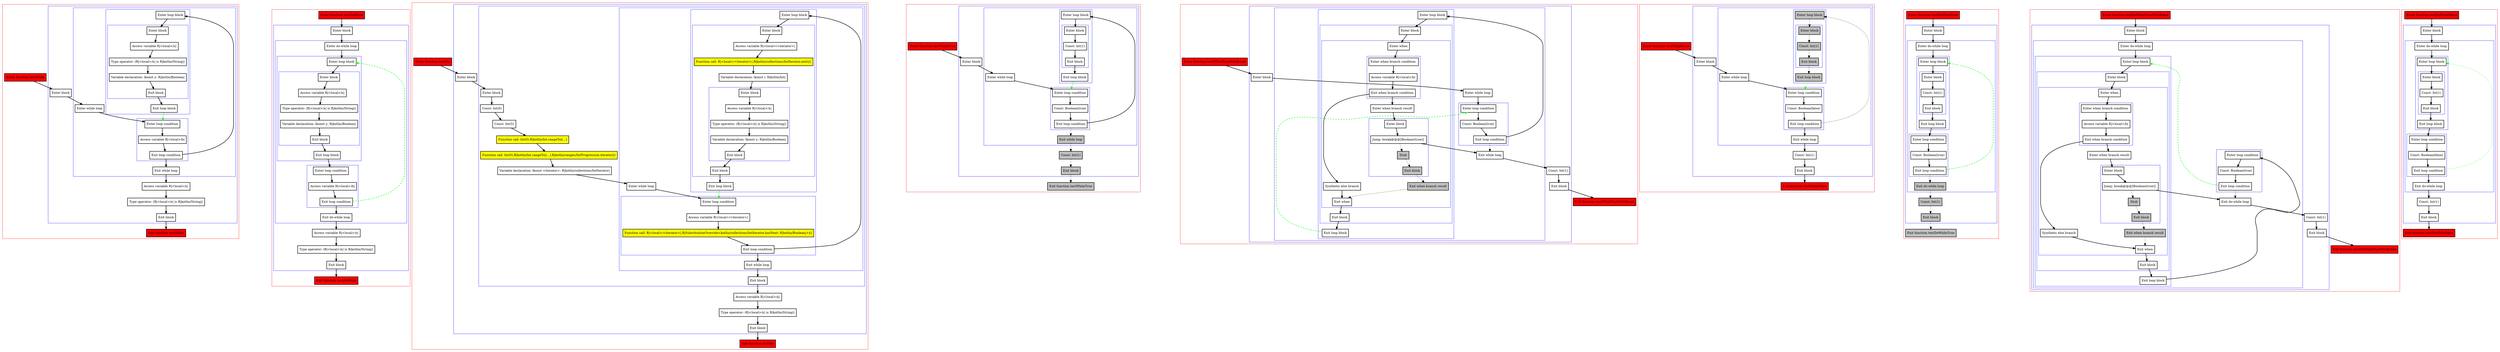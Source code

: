 digraph loops_kt {
    graph [nodesep=3]
    node [shape=box penwidth=2]
    edge [penwidth=2]

    subgraph cluster_0 {
        color=red
        0 [label="Enter function testWhile" style="filled" fillcolor=red];
        subgraph cluster_1 {
            color=blue
            1 [label="Enter block"];
            subgraph cluster_2 {
                color=blue
                2 [label="Enter while loop"];
                subgraph cluster_3 {
                    color=blue
                    3 [label="Enter loop condition"];
                    4 [label="Access variable R|<local>/b|"];
                    5 [label="Exit loop condition"];
                }
                subgraph cluster_4 {
                    color=blue
                    6 [label="Enter loop block"];
                    subgraph cluster_5 {
                        color=blue
                        7 [label="Enter block"];
                        8 [label="Access variable R|<local>/x|"];
                        9 [label="Type operator: (R|<local>/x| is R|kotlin/String|)"];
                        10 [label="Variable declaration: lkonst y: R|kotlin/Boolean|"];
                        11 [label="Exit block"];
                    }
                    12 [label="Exit loop block"];
                }
                13 [label="Exit while loop"];
            }
            14 [label="Access variable R|<local>/x|"];
            15 [label="Type operator: (R|<local>/x| is R|kotlin/String|)"];
            16 [label="Exit block"];
        }
        17 [label="Exit function testWhile" style="filled" fillcolor=red];
    }
    0 -> {1};
    1 -> {2};
    2 -> {3};
    3 -> {4};
    4 -> {5};
    5 -> {6 13};
    6 -> {7};
    7 -> {8};
    8 -> {9};
    9 -> {10};
    10 -> {11};
    11 -> {12};
    12 -> {3} [color=green style=dashed];
    13 -> {14};
    14 -> {15};
    15 -> {16};
    16 -> {17};

    subgraph cluster_6 {
        color=red
        18 [label="Enter function testDoWhile" style="filled" fillcolor=red];
        subgraph cluster_7 {
            color=blue
            19 [label="Enter block"];
            subgraph cluster_8 {
                color=blue
                20 [label="Enter do-while loop"];
                subgraph cluster_9 {
                    color=blue
                    21 [label="Enter loop block"];
                    subgraph cluster_10 {
                        color=blue
                        22 [label="Enter block"];
                        23 [label="Access variable R|<local>/x|"];
                        24 [label="Type operator: (R|<local>/x| is R|kotlin/String|)"];
                        25 [label="Variable declaration: lkonst y: R|kotlin/Boolean|"];
                        26 [label="Exit block"];
                    }
                    27 [label="Exit loop block"];
                }
                subgraph cluster_11 {
                    color=blue
                    28 [label="Enter loop condition"];
                    29 [label="Access variable R|<local>/b|"];
                    30 [label="Exit loop condition"];
                }
                31 [label="Exit do-while loop"];
            }
            32 [label="Access variable R|<local>/x|"];
            33 [label="Type operator: (R|<local>/x| is R|kotlin/String|)"];
            34 [label="Exit block"];
        }
        35 [label="Exit function testDoWhile" style="filled" fillcolor=red];
    }
    18 -> {19};
    19 -> {20};
    20 -> {21};
    21 -> {22};
    22 -> {23};
    23 -> {24};
    24 -> {25};
    25 -> {26};
    26 -> {27};
    27 -> {28};
    28 -> {29};
    29 -> {30};
    30 -> {31};
    30 -> {21} [color=green style=dashed];
    31 -> {32};
    32 -> {33};
    33 -> {34};
    34 -> {35};

    subgraph cluster_12 {
        color=red
        36 [label="Enter function testFor" style="filled" fillcolor=red];
        subgraph cluster_13 {
            color=blue
            37 [label="Enter block"];
            subgraph cluster_14 {
                color=blue
                38 [label="Enter block"];
                39 [label="Const: Int(0)"];
                40 [label="Const: Int(5)"];
                41 [label="Function call: Int(0).R|kotlin/Int.rangeTo|(...)" style="filled" fillcolor=yellow];
                42 [label="Function call: Int(0).R|kotlin/Int.rangeTo|(...).R|kotlin/ranges/IntProgression.iterator|()" style="filled" fillcolor=yellow];
                43 [label="Variable declaration: lkonst <iterator>: R|kotlin/collections/IntIterator|"];
                subgraph cluster_15 {
                    color=blue
                    44 [label="Enter while loop"];
                    subgraph cluster_16 {
                        color=blue
                        45 [label="Enter loop condition"];
                        46 [label="Access variable R|<local>/<iterator>|"];
                        47 [label="Function call: R|<local>/<iterator>|.R|SubstitutionOverride<kotlin/collections/IntIterator.hasNext: R|kotlin/Boolean|>|()" style="filled" fillcolor=yellow];
                        48 [label="Exit loop condition"];
                    }
                    subgraph cluster_17 {
                        color=blue
                        49 [label="Enter loop block"];
                        subgraph cluster_18 {
                            color=blue
                            50 [label="Enter block"];
                            51 [label="Access variable R|<local>/<iterator>|"];
                            52 [label="Function call: R|<local>/<iterator>|.R|kotlin/collections/IntIterator.next|()" style="filled" fillcolor=yellow];
                            53 [label="Variable declaration: lkonst i: R|kotlin/Int|"];
                            subgraph cluster_19 {
                                color=blue
                                54 [label="Enter block"];
                                55 [label="Access variable R|<local>/x|"];
                                56 [label="Type operator: (R|<local>/x| is R|kotlin/String|)"];
                                57 [label="Variable declaration: lkonst y: R|kotlin/Boolean|"];
                                58 [label="Exit block"];
                            }
                            59 [label="Exit block"];
                        }
                        60 [label="Exit loop block"];
                    }
                    61 [label="Exit while loop"];
                }
                62 [label="Exit block"];
            }
            63 [label="Access variable R|<local>/x|"];
            64 [label="Type operator: (R|<local>/x| is R|kotlin/String|)"];
            65 [label="Exit block"];
        }
        66 [label="Exit function testFor" style="filled" fillcolor=red];
    }
    36 -> {37};
    37 -> {38};
    38 -> {39};
    39 -> {40};
    40 -> {41};
    41 -> {42};
    42 -> {43};
    43 -> {44};
    44 -> {45};
    45 -> {46};
    46 -> {47};
    47 -> {48};
    48 -> {49 61};
    49 -> {50};
    50 -> {51};
    51 -> {52};
    52 -> {53};
    53 -> {54};
    54 -> {55};
    55 -> {56};
    56 -> {57};
    57 -> {58};
    58 -> {59};
    59 -> {60};
    60 -> {45} [color=green style=dashed];
    61 -> {62};
    62 -> {63};
    63 -> {64};
    64 -> {65};
    65 -> {66};

    subgraph cluster_20 {
        color=red
        67 [label="Enter function testWhileTrue" style="filled" fillcolor=red];
        subgraph cluster_21 {
            color=blue
            68 [label="Enter block"];
            subgraph cluster_22 {
                color=blue
                69 [label="Enter while loop"];
                subgraph cluster_23 {
                    color=blue
                    70 [label="Enter loop condition"];
                    71 [label="Const: Boolean(true)"];
                    72 [label="Exit loop condition"];
                }
                subgraph cluster_24 {
                    color=blue
                    73 [label="Enter loop block"];
                    subgraph cluster_25 {
                        color=blue
                        74 [label="Enter block"];
                        75 [label="Const: Int(1)"];
                        76 [label="Exit block"];
                    }
                    77 [label="Exit loop block"];
                }
                78 [label="Exit while loop" style="filled" fillcolor=gray];
            }
            79 [label="Const: Int(1)" style="filled" fillcolor=gray];
            80 [label="Exit block" style="filled" fillcolor=gray];
        }
        81 [label="Exit function testWhileTrue" style="filled" fillcolor=gray];
    }
    67 -> {68};
    68 -> {69};
    69 -> {70};
    70 -> {71};
    71 -> {72};
    72 -> {73};
    72 -> {78} [style=dotted];
    73 -> {74};
    74 -> {75};
    75 -> {76};
    76 -> {77};
    77 -> {70} [color=green style=dashed];
    78 -> {79} [style=dotted];
    79 -> {80} [style=dotted];
    80 -> {81} [style=dotted];

    subgraph cluster_26 {
        color=red
        82 [label="Enter function testWhileTrueWithBreak" style="filled" fillcolor=red];
        subgraph cluster_27 {
            color=blue
            83 [label="Enter block"];
            subgraph cluster_28 {
                color=blue
                84 [label="Enter while loop"];
                subgraph cluster_29 {
                    color=blue
                    85 [label="Enter loop condition"];
                    86 [label="Const: Boolean(true)"];
                    87 [label="Exit loop condition"];
                }
                subgraph cluster_30 {
                    color=blue
                    88 [label="Enter loop block"];
                    subgraph cluster_31 {
                        color=blue
                        89 [label="Enter block"];
                        subgraph cluster_32 {
                            color=blue
                            90 [label="Enter when"];
                            subgraph cluster_33 {
                                color=blue
                                91 [label="Enter when branch condition "];
                                92 [label="Access variable R|<local>/b|"];
                                93 [label="Exit when branch condition"];
                            }
                            94 [label="Synthetic else branch"];
                            95 [label="Enter when branch result"];
                            subgraph cluster_34 {
                                color=blue
                                96 [label="Enter block"];
                                97 [label="Jump: break@@@[Boolean(true)] "];
                                98 [label="Stub" style="filled" fillcolor=gray];
                                99 [label="Exit block" style="filled" fillcolor=gray];
                            }
                            100 [label="Exit when branch result" style="filled" fillcolor=gray];
                            101 [label="Exit when"];
                        }
                        102 [label="Exit block"];
                    }
                    103 [label="Exit loop block"];
                }
                104 [label="Exit while loop"];
            }
            105 [label="Const: Int(1)"];
            106 [label="Exit block"];
        }
        107 [label="Exit function testWhileTrueWithBreak" style="filled" fillcolor=red];
    }
    82 -> {83};
    83 -> {84};
    84 -> {85};
    85 -> {86};
    86 -> {87};
    87 -> {88};
    87 -> {104} [style=dotted];
    88 -> {89};
    89 -> {90};
    90 -> {91};
    91 -> {92};
    92 -> {93};
    93 -> {94 95};
    94 -> {101};
    95 -> {96};
    96 -> {97};
    97 -> {104};
    97 -> {98} [style=dotted];
    98 -> {99} [style=dotted];
    99 -> {100} [style=dotted];
    100 -> {101} [style=dotted];
    101 -> {102};
    102 -> {103};
    103 -> {85} [color=green style=dashed];
    104 -> {105};
    105 -> {106};
    106 -> {107};

    subgraph cluster_35 {
        color=red
        108 [label="Enter function testWhileFalse" style="filled" fillcolor=red];
        subgraph cluster_36 {
            color=blue
            109 [label="Enter block"];
            subgraph cluster_37 {
                color=blue
                110 [label="Enter while loop"];
                subgraph cluster_38 {
                    color=blue
                    111 [label="Enter loop condition"];
                    112 [label="Const: Boolean(false)"];
                    113 [label="Exit loop condition"];
                }
                subgraph cluster_39 {
                    color=blue
                    114 [label="Enter loop block" style="filled" fillcolor=gray];
                    subgraph cluster_40 {
                        color=blue
                        115 [label="Enter block" style="filled" fillcolor=gray];
                        116 [label="Const: Int(1)" style="filled" fillcolor=gray];
                        117 [label="Exit block" style="filled" fillcolor=gray];
                    }
                    118 [label="Exit loop block" style="filled" fillcolor=gray];
                }
                119 [label="Exit while loop"];
            }
            120 [label="Const: Int(1)"];
            121 [label="Exit block"];
        }
        122 [label="Exit function testWhileFalse" style="filled" fillcolor=red];
    }
    108 -> {109};
    109 -> {110};
    110 -> {111};
    111 -> {112};
    112 -> {113};
    113 -> {119};
    113 -> {114} [style=dotted];
    114 -> {115} [style=dotted];
    115 -> {116} [style=dotted];
    116 -> {117} [style=dotted];
    117 -> {118} [style=dotted];
    118 -> {111} [color=green style=dotted];
    119 -> {120};
    120 -> {121};
    121 -> {122};

    subgraph cluster_41 {
        color=red
        123 [label="Enter function testDoWhileTrue" style="filled" fillcolor=red];
        subgraph cluster_42 {
            color=blue
            124 [label="Enter block"];
            subgraph cluster_43 {
                color=blue
                125 [label="Enter do-while loop"];
                subgraph cluster_44 {
                    color=blue
                    126 [label="Enter loop block"];
                    subgraph cluster_45 {
                        color=blue
                        127 [label="Enter block"];
                        128 [label="Const: Int(1)"];
                        129 [label="Exit block"];
                    }
                    130 [label="Exit loop block"];
                }
                subgraph cluster_46 {
                    color=blue
                    131 [label="Enter loop condition"];
                    132 [label="Const: Boolean(true)"];
                    133 [label="Exit loop condition"];
                }
                134 [label="Exit do-while loop" style="filled" fillcolor=gray];
            }
            135 [label="Const: Int(1)" style="filled" fillcolor=gray];
            136 [label="Exit block" style="filled" fillcolor=gray];
        }
        137 [label="Exit function testDoWhileTrue" style="filled" fillcolor=gray];
    }
    123 -> {124};
    124 -> {125};
    125 -> {126};
    126 -> {127};
    127 -> {128};
    128 -> {129};
    129 -> {130};
    130 -> {131};
    131 -> {132};
    132 -> {133};
    133 -> {126} [color=green style=dashed];
    133 -> {134} [style=dotted];
    134 -> {135} [style=dotted];
    135 -> {136} [style=dotted];
    136 -> {137} [style=dotted];

    subgraph cluster_47 {
        color=red
        138 [label="Enter function testDoWhileTrueWithBreak" style="filled" fillcolor=red];
        subgraph cluster_48 {
            color=blue
            139 [label="Enter block"];
            subgraph cluster_49 {
                color=blue
                140 [label="Enter do-while loop"];
                subgraph cluster_50 {
                    color=blue
                    141 [label="Enter loop block"];
                    subgraph cluster_51 {
                        color=blue
                        142 [label="Enter block"];
                        subgraph cluster_52 {
                            color=blue
                            143 [label="Enter when"];
                            subgraph cluster_53 {
                                color=blue
                                144 [label="Enter when branch condition "];
                                145 [label="Access variable R|<local>/b|"];
                                146 [label="Exit when branch condition"];
                            }
                            147 [label="Synthetic else branch"];
                            148 [label="Enter when branch result"];
                            subgraph cluster_54 {
                                color=blue
                                149 [label="Enter block"];
                                150 [label="Jump: break@@@[Boolean(true)] "];
                                151 [label="Stub" style="filled" fillcolor=gray];
                                152 [label="Exit block" style="filled" fillcolor=gray];
                            }
                            153 [label="Exit when branch result" style="filled" fillcolor=gray];
                            154 [label="Exit when"];
                        }
                        155 [label="Exit block"];
                    }
                    156 [label="Exit loop block"];
                }
                subgraph cluster_55 {
                    color=blue
                    157 [label="Enter loop condition"];
                    158 [label="Const: Boolean(true)"];
                    159 [label="Exit loop condition"];
                }
                160 [label="Exit do-while loop"];
            }
            161 [label="Const: Int(1)"];
            162 [label="Exit block"];
        }
        163 [label="Exit function testDoWhileTrueWithBreak" style="filled" fillcolor=red];
    }
    138 -> {139};
    139 -> {140};
    140 -> {141};
    141 -> {142};
    142 -> {143};
    143 -> {144};
    144 -> {145};
    145 -> {146};
    146 -> {147 148};
    147 -> {154};
    148 -> {149};
    149 -> {150};
    150 -> {160};
    150 -> {151} [style=dotted];
    151 -> {152} [style=dotted];
    152 -> {153} [style=dotted];
    153 -> {154} [style=dotted];
    154 -> {155};
    155 -> {156};
    156 -> {157};
    157 -> {158};
    158 -> {159};
    159 -> {141} [color=green style=dashed];
    159 -> {160} [style=dotted];
    160 -> {161};
    161 -> {162};
    162 -> {163};

    subgraph cluster_56 {
        color=red
        164 [label="Enter function testDoWhileFalse" style="filled" fillcolor=red];
        subgraph cluster_57 {
            color=blue
            165 [label="Enter block"];
            subgraph cluster_58 {
                color=blue
                166 [label="Enter do-while loop"];
                subgraph cluster_59 {
                    color=blue
                    167 [label="Enter loop block"];
                    subgraph cluster_60 {
                        color=blue
                        168 [label="Enter block"];
                        169 [label="Const: Int(1)"];
                        170 [label="Exit block"];
                    }
                    171 [label="Exit loop block"];
                }
                subgraph cluster_61 {
                    color=blue
                    172 [label="Enter loop condition"];
                    173 [label="Const: Boolean(false)"];
                    174 [label="Exit loop condition"];
                }
                175 [label="Exit do-while loop"];
            }
            176 [label="Const: Int(1)"];
            177 [label="Exit block"];
        }
        178 [label="Exit function testDoWhileFalse" style="filled" fillcolor=red];
    }
    164 -> {165};
    165 -> {166};
    166 -> {167};
    167 -> {168};
    168 -> {169};
    169 -> {170};
    170 -> {171};
    171 -> {172};
    172 -> {173};
    173 -> {174};
    174 -> {175};
    174 -> {167} [color=green style=dotted];
    175 -> {176};
    176 -> {177};
    177 -> {178};

}
